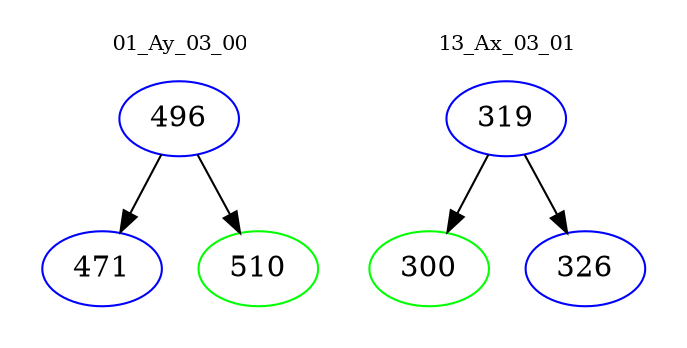 digraph{
subgraph cluster_0 {
color = white
label = "01_Ay_03_00";
fontsize=10;
T0_496 [label="496", color="blue"]
T0_496 -> T0_471 [color="black"]
T0_471 [label="471", color="blue"]
T0_496 -> T0_510 [color="black"]
T0_510 [label="510", color="green"]
}
subgraph cluster_1 {
color = white
label = "13_Ax_03_01";
fontsize=10;
T1_319 [label="319", color="blue"]
T1_319 -> T1_300 [color="black"]
T1_300 [label="300", color="green"]
T1_319 -> T1_326 [color="black"]
T1_326 [label="326", color="blue"]
}
}
